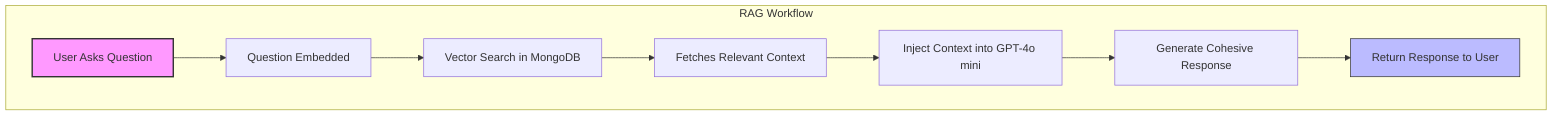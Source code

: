 graph TD
    subgraph RAG Workflow
        A[User Asks Question] --> B[Question Embedded]
        B --> C[Vector Search in MongoDB]
        C --> D[Fetches Relevant Context]
        D --> E[Inject Context into GPT-4o mini]
        E --> F[Generate Cohesive Response]
        F --> G[Return Response to User]
    end
    style A fill:#f9f,stroke:#333,stroke-width:2px
    style G fill:#bbf,stroke:#333,stroke-width:2pxd